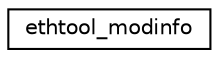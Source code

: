 digraph G
{
  edge [fontname="Helvetica",fontsize="10",labelfontname="Helvetica",labelfontsize="10"];
  node [fontname="Helvetica",fontsize="10",shape=record];
  rankdir="LR";
  Node1 [label="ethtool_modinfo",height=0.2,width=0.4,color="black", fillcolor="white", style="filled",URL="$structethtool__modinfo.html"];
}
